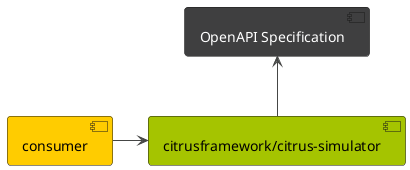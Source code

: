 @startuml

!theme vibrant

component consumer #FFCC00
component "citrusframework/citrus-simulator" as sim #A5C400

component "<color:#FFFFFF>OpenAPI Specification" as spec #3F3F40

consumer -right-> sim
spec <-down- sim

@enduml